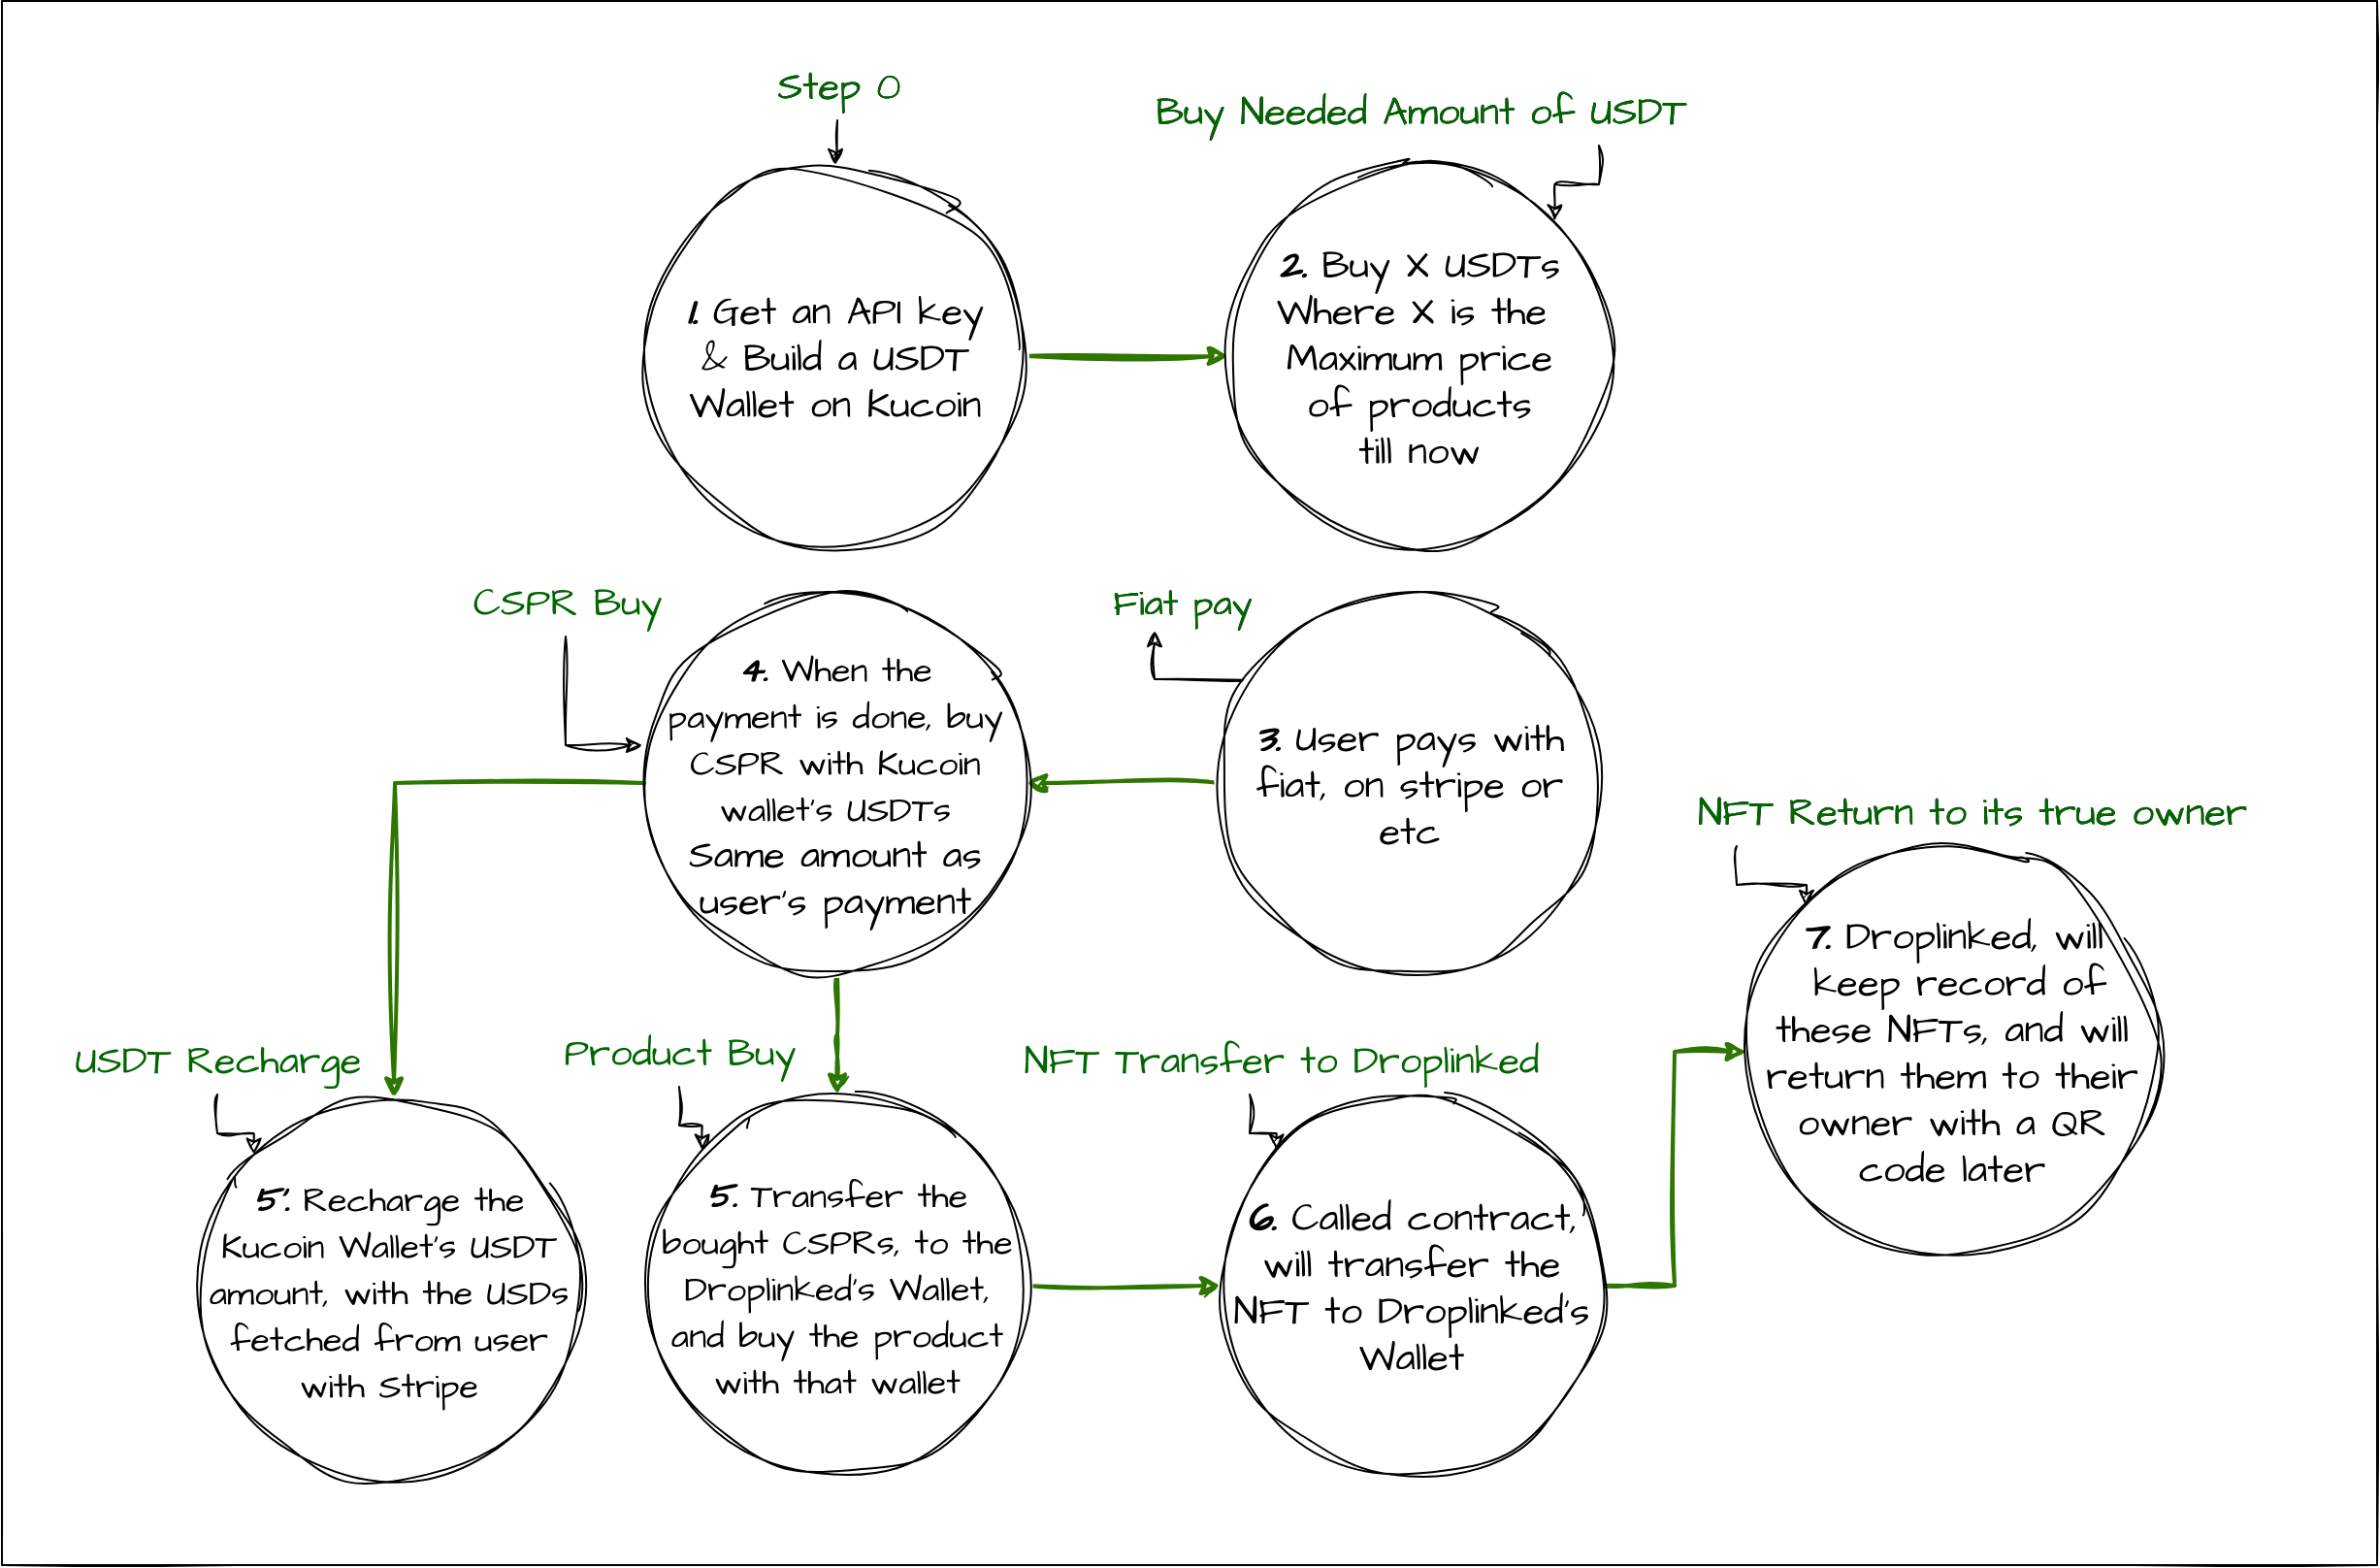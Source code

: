 <mxfile version="21.0.4" type="github">
  <diagram name="Page-1" id="x_wp75h8Lm1Aby5fqu9Z">
    <mxGraphModel dx="2087" dy="889" grid="0" gridSize="10" guides="1" tooltips="1" connect="1" arrows="1" fold="1" page="0" pageScale="1" pageWidth="827" pageHeight="1169" math="0" shadow="0">
      <root>
        <mxCell id="0" />
        <mxCell id="1" parent="0" />
        <mxCell id="TiJUaZuvHDLr-xOnbehj-45" value="" style="rounded=0;whiteSpace=wrap;html=1;sketch=1;hachureGap=4;jiggle=2;curveFitting=1;fontFamily=Architects Daughter;fontSource=https%3A%2F%2Ffonts.googleapis.com%2Fcss%3Ffamily%3DArchitects%2BDaughter;fontSize=20;" vertex="1" parent="1">
          <mxGeometry x="-304" y="63.5" width="1224" height="806" as="geometry" />
        </mxCell>
        <mxCell id="TiJUaZuvHDLr-xOnbehj-3" value="" style="edgeStyle=orthogonalEdgeStyle;rounded=0;sketch=1;hachureGap=4;jiggle=2;curveFitting=1;orthogonalLoop=1;jettySize=auto;html=1;fontFamily=Architects Daughter;fontSource=https%3A%2F%2Ffonts.googleapis.com%2Fcss%3Ffamily%3DArchitects%2BDaughter;fontSize=16;strokeWidth=2;shadow=0;jumpStyle=none;fillColor=#60a917;strokeColor=#2D7600;" edge="1" parent="1" source="TiJUaZuvHDLr-xOnbehj-1" target="TiJUaZuvHDLr-xOnbehj-2">
          <mxGeometry relative="1" as="geometry" />
        </mxCell>
        <mxCell id="TiJUaZuvHDLr-xOnbehj-1" value="&lt;b&gt;&lt;i&gt;1.&lt;/i&gt;&lt;/b&gt; Get an API key&lt;br&gt;&amp;amp; Build a USDT&lt;br&gt;Wallet on Kucoin" style="ellipse;whiteSpace=wrap;html=1;aspect=fixed;sketch=1;hachureGap=4;jiggle=2;curveFitting=1;fontFamily=Architects Daughter;fontSource=https%3A%2F%2Ffonts.googleapis.com%2Fcss%3Ffamily%3DArchitects%2BDaughter;fontSize=20;" vertex="1" parent="1">
          <mxGeometry x="27" y="148" width="197" height="197" as="geometry" />
        </mxCell>
        <mxCell id="TiJUaZuvHDLr-xOnbehj-2" value="&lt;b&gt;&lt;i&gt;2.&lt;/i&gt;&lt;/b&gt; Buy X USDTs&lt;br&gt;Where X is the&amp;nbsp;&lt;br&gt;Maximum price&lt;br&gt;of products&lt;br&gt;till now" style="ellipse;whiteSpace=wrap;html=1;aspect=fixed;sketch=1;hachureGap=4;jiggle=2;curveFitting=1;fontFamily=Architects Daughter;fontSource=https%3A%2F%2Ffonts.googleapis.com%2Fcss%3Ffamily%3DArchitects%2BDaughter;fontSize=20;" vertex="1" parent="1">
          <mxGeometry x="328" y="148" width="197" height="197" as="geometry" />
        </mxCell>
        <mxCell id="TiJUaZuvHDLr-xOnbehj-7" value="" style="edgeStyle=orthogonalEdgeStyle;rounded=0;sketch=1;hachureGap=4;jiggle=2;curveFitting=1;orthogonalLoop=1;jettySize=auto;html=1;fontFamily=Architects Daughter;fontSource=https%3A%2F%2Ffonts.googleapis.com%2Fcss%3Ffamily%3DArchitects%2BDaughter;fontSize=16;strokeWidth=2;shadow=0;jumpStyle=none;fillColor=#60a917;strokeColor=#2D7600;" edge="1" parent="1" source="TiJUaZuvHDLr-xOnbehj-4" target="TiJUaZuvHDLr-xOnbehj-6">
          <mxGeometry relative="1" as="geometry" />
        </mxCell>
        <mxCell id="TiJUaZuvHDLr-xOnbehj-8" value="&lt;font style=&quot;font-size: 19px;&quot;&gt;Fiat pay&lt;/font&gt;" style="edgeLabel;html=1;align=center;verticalAlign=middle;resizable=0;points=[];fontSize=20;fontFamily=Architects Daughter;fontStyle=0;labelBackgroundColor=none;" vertex="1" connectable="0" parent="TiJUaZuvHDLr-xOnbehj-7">
          <mxGeometry x="-0.273" relative="1" as="geometry">
            <mxPoint x="17" y="-93" as="offset" />
          </mxGeometry>
        </mxCell>
        <mxCell id="TiJUaZuvHDLr-xOnbehj-44" value="&lt;font style=&quot;font-size: 19px;&quot;&gt;Fiat pay&lt;/font&gt;" style="edgeLabel;html=1;align=center;verticalAlign=middle;resizable=0;points=[];fontSize=20;fontFamily=Architects Daughter;fontStyle=0;labelBackgroundColor=none;fontColor=#006600;" vertex="1" connectable="0" parent="TiJUaZuvHDLr-xOnbehj-7">
          <mxGeometry x="-0.273" relative="1" as="geometry">
            <mxPoint x="17" y="-93" as="offset" />
          </mxGeometry>
        </mxCell>
        <mxCell id="TiJUaZuvHDLr-xOnbehj-33" style="edgeStyle=orthogonalEdgeStyle;rounded=0;sketch=1;hachureGap=4;jiggle=2;curveFitting=1;orthogonalLoop=1;jettySize=auto;html=1;exitX=0;exitY=0;exitDx=0;exitDy=0;fontFamily=Architects Daughter;fontSource=https%3A%2F%2Ffonts.googleapis.com%2Fcss%3Ffamily%3DArchitects%2BDaughter;fontSize=16;" edge="1" parent="1" source="TiJUaZuvHDLr-xOnbehj-4">
          <mxGeometry relative="1" as="geometry">
            <mxPoint x="290" y="388" as="targetPoint" />
            <Array as="points">
              <mxPoint x="352" y="413" />
              <mxPoint x="290" y="413" />
            </Array>
          </mxGeometry>
        </mxCell>
        <mxCell id="TiJUaZuvHDLr-xOnbehj-4" value="&lt;b&gt;&lt;i&gt;3.&lt;/i&gt;&lt;/b&gt; User pays with&lt;br&gt;fiat, on stripe or etc" style="ellipse;whiteSpace=wrap;html=1;aspect=fixed;sketch=1;hachureGap=4;jiggle=2;curveFitting=1;fontFamily=Architects Daughter;fontSource=https%3A%2F%2Ffonts.googleapis.com%2Fcss%3Ffamily%3DArchitects%2BDaughter;fontSize=20;" vertex="1" parent="1">
          <mxGeometry x="323" y="368" width="197" height="197" as="geometry" />
        </mxCell>
        <mxCell id="TiJUaZuvHDLr-xOnbehj-13" style="edgeStyle=orthogonalEdgeStyle;rounded=0;sketch=1;hachureGap=4;jiggle=2;curveFitting=1;orthogonalLoop=1;jettySize=auto;html=1;entryX=0.5;entryY=0;entryDx=0;entryDy=0;fontFamily=Architects Daughter;fontSource=https%3A%2F%2Ffonts.googleapis.com%2Fcss%3Ffamily%3DArchitects%2BDaughter;fontSize=16;strokeWidth=2;shadow=0;jumpStyle=none;fillColor=#60a917;strokeColor=#2D7600;" edge="1" parent="1" source="TiJUaZuvHDLr-xOnbehj-6" target="TiJUaZuvHDLr-xOnbehj-12">
          <mxGeometry relative="1" as="geometry">
            <Array as="points">
              <mxPoint x="127" y="596" />
            </Array>
          </mxGeometry>
        </mxCell>
        <mxCell id="TiJUaZuvHDLr-xOnbehj-17" style="edgeStyle=orthogonalEdgeStyle;rounded=0;sketch=1;hachureGap=4;jiggle=2;curveFitting=1;orthogonalLoop=1;jettySize=auto;html=1;fontFamily=Architects Daughter;fontSource=https%3A%2F%2Ffonts.googleapis.com%2Fcss%3Ffamily%3DArchitects%2BDaughter;fontSize=16;strokeWidth=2;shadow=0;jumpStyle=none;fillColor=#60a917;strokeColor=#2D7600;" edge="1" parent="1" source="TiJUaZuvHDLr-xOnbehj-6">
          <mxGeometry relative="1" as="geometry">
            <mxPoint x="-102" y="629" as="targetPoint" />
          </mxGeometry>
        </mxCell>
        <mxCell id="TiJUaZuvHDLr-xOnbehj-6" value="&lt;font style=&quot;font-size: 18px;&quot;&gt;&lt;b&gt;&lt;i&gt;4.&lt;/i&gt;&lt;/b&gt; When the &lt;br&gt;payment is done, buy CSPR with Kucoin&lt;br&gt;wallet&#39;s USDTs&lt;br&gt;&lt;/font&gt;Same amount as user&#39;s payment" style="ellipse;whiteSpace=wrap;html=1;aspect=fixed;sketch=1;hachureGap=4;jiggle=2;curveFitting=1;fontFamily=Architects Daughter;fontSource=https%3A%2F%2Ffonts.googleapis.com%2Fcss%3Ffamily%3DArchitects%2BDaughter;fontSize=20;" vertex="1" parent="1">
          <mxGeometry x="27" y="368" width="197" height="197" as="geometry" />
        </mxCell>
        <mxCell id="TiJUaZuvHDLr-xOnbehj-25" value="" style="edgeStyle=orthogonalEdgeStyle;rounded=0;sketch=1;hachureGap=4;jiggle=2;curveFitting=1;orthogonalLoop=1;jettySize=auto;html=1;fontFamily=Architects Daughter;fontSource=https%3A%2F%2Ffonts.googleapis.com%2Fcss%3Ffamily%3DArchitects%2BDaughter;fontSize=16;strokeWidth=2;shadow=0;jumpStyle=none;fillColor=#60a917;strokeColor=#2D7600;" edge="1" parent="1" source="TiJUaZuvHDLr-xOnbehj-11" target="TiJUaZuvHDLr-xOnbehj-24">
          <mxGeometry relative="1" as="geometry" />
        </mxCell>
        <mxCell id="TiJUaZuvHDLr-xOnbehj-11" value="&lt;b&gt;&lt;i&gt;6.&lt;/i&gt;&lt;/b&gt; Called contract,&lt;br&gt;will transfer the NFT to Droplinked&#39;s Wallet" style="ellipse;whiteSpace=wrap;html=1;aspect=fixed;sketch=1;hachureGap=4;jiggle=2;curveFitting=1;fontFamily=Architects Daughter;fontSource=https%3A%2F%2Ffonts.googleapis.com%2Fcss%3Ffamily%3DArchitects%2BDaughter;fontSize=20;" vertex="1" parent="1">
          <mxGeometry x="324" y="627" width="197" height="197" as="geometry" />
        </mxCell>
        <mxCell id="TiJUaZuvHDLr-xOnbehj-21" style="edgeStyle=orthogonalEdgeStyle;rounded=0;sketch=1;hachureGap=4;jiggle=2;curveFitting=1;orthogonalLoop=1;jettySize=auto;html=1;entryX=0;entryY=0.5;entryDx=0;entryDy=0;fontFamily=Architects Daughter;fontSource=https%3A%2F%2Ffonts.googleapis.com%2Fcss%3Ffamily%3DArchitects%2BDaughter;fontSize=16;strokeWidth=2;shadow=0;jumpStyle=none;fillColor=#60a917;strokeColor=#2D7600;" edge="1" parent="1" source="TiJUaZuvHDLr-xOnbehj-12" target="TiJUaZuvHDLr-xOnbehj-11">
          <mxGeometry relative="1" as="geometry" />
        </mxCell>
        <mxCell id="TiJUaZuvHDLr-xOnbehj-12" value="&lt;span style=&quot;font-size: 18px;&quot;&gt;&lt;b&gt;&lt;i&gt;5.&lt;/i&gt;&lt;/b&gt; Transfer the bought CSPRs, to the Droplinked&#39;s Wallet,&lt;br&gt;and buy the product&lt;br&gt;with that wallet&lt;br&gt;&lt;/span&gt;" style="ellipse;whiteSpace=wrap;html=1;aspect=fixed;sketch=1;hachureGap=4;jiggle=2;curveFitting=1;fontFamily=Architects Daughter;fontSource=https%3A%2F%2Ffonts.googleapis.com%2Fcss%3Ffamily%3DArchitects%2BDaughter;fontSize=20;" vertex="1" parent="1">
          <mxGeometry x="28" y="627" width="197" height="197" as="geometry" />
        </mxCell>
        <mxCell id="TiJUaZuvHDLr-xOnbehj-35" style="edgeStyle=orthogonalEdgeStyle;rounded=0;sketch=1;hachureGap=4;jiggle=2;curveFitting=1;orthogonalLoop=1;jettySize=auto;html=1;entryX=-0.005;entryY=0.401;entryDx=0;entryDy=0;entryPerimeter=0;fontFamily=Architects Daughter;fontSource=https%3A%2F%2Ffonts.googleapis.com%2Fcss%3Ffamily%3DArchitects%2BDaughter;fontSize=16;" edge="1" parent="1" source="TiJUaZuvHDLr-xOnbehj-14" target="TiJUaZuvHDLr-xOnbehj-6">
          <mxGeometry relative="1" as="geometry" />
        </mxCell>
        <mxCell id="TiJUaZuvHDLr-xOnbehj-14" value="CSPR Buy" style="text;html=1;align=center;verticalAlign=middle;resizable=0;points=[];autosize=1;strokeColor=none;fillColor=none;fontSize=20;fontFamily=Architects Daughter;fontColor=#006600;" vertex="1" parent="1">
          <mxGeometry x="-71" y="355" width="115" height="36" as="geometry" />
        </mxCell>
        <mxCell id="TiJUaZuvHDLr-xOnbehj-40" style="edgeStyle=orthogonalEdgeStyle;rounded=0;sketch=1;hachureGap=4;jiggle=2;curveFitting=1;orthogonalLoop=1;jettySize=auto;html=1;entryX=0.5;entryY=0;entryDx=0;entryDy=0;fontFamily=Architects Daughter;fontSource=https%3A%2F%2Ffonts.googleapis.com%2Fcss%3Ffamily%3DArchitects%2BDaughter;fontSize=16;" edge="1" parent="1" source="TiJUaZuvHDLr-xOnbehj-15" target="TiJUaZuvHDLr-xOnbehj-1">
          <mxGeometry relative="1" as="geometry" />
        </mxCell>
        <mxCell id="TiJUaZuvHDLr-xOnbehj-15" value="Step 0" style="text;html=1;align=center;verticalAlign=middle;resizable=0;points=[];autosize=1;strokeColor=none;fillColor=none;fontSize=20;fontFamily=Architects Daughter;" vertex="1" parent="1">
          <mxGeometry x="85.5" y="89" width="82" height="36" as="geometry" />
        </mxCell>
        <mxCell id="TiJUaZuvHDLr-xOnbehj-31" style="edgeStyle=orthogonalEdgeStyle;rounded=0;sketch=1;hachureGap=4;jiggle=2;curveFitting=1;orthogonalLoop=1;jettySize=auto;html=1;entryX=1;entryY=0;entryDx=0;entryDy=0;fontFamily=Architects Daughter;fontSource=https%3A%2F%2Ffonts.googleapis.com%2Fcss%3Ffamily%3DArchitects%2BDaughter;fontSize=16;" edge="1" parent="1" source="TiJUaZuvHDLr-xOnbehj-16" target="TiJUaZuvHDLr-xOnbehj-2">
          <mxGeometry relative="1" as="geometry">
            <Array as="points">
              <mxPoint x="519" y="158" />
              <mxPoint x="496" y="158" />
            </Array>
          </mxGeometry>
        </mxCell>
        <mxCell id="TiJUaZuvHDLr-xOnbehj-16" value="Buy Needed Amount of USDT" style="text;html=1;align=center;verticalAlign=middle;resizable=0;points=[];autosize=1;strokeColor=none;fillColor=none;fontSize=20;fontFamily=Architects Daughter;" vertex="1" parent="1">
          <mxGeometry x="281" y="102" width="291" height="36" as="geometry" />
        </mxCell>
        <mxCell id="TiJUaZuvHDLr-xOnbehj-18" value="&lt;span style=&quot;font-size: 18px;&quot;&gt;&lt;b&gt;&lt;i&gt;5&#39;.&lt;/i&gt;&lt;/b&gt; Recharge the Kucoin Wallet&#39;s USDT amount, with the USDs fetched from user with Stripe&lt;br&gt;&lt;/span&gt;" style="ellipse;whiteSpace=wrap;html=1;aspect=fixed;sketch=1;hachureGap=4;jiggle=2;curveFitting=1;fontFamily=Architects Daughter;fontSource=https%3A%2F%2Ffonts.googleapis.com%2Fcss%3Ffamily%3DArchitects%2BDaughter;fontSize=20;" vertex="1" parent="1">
          <mxGeometry x="-203" y="629" width="197" height="197" as="geometry" />
        </mxCell>
        <mxCell id="TiJUaZuvHDLr-xOnbehj-37" style="edgeStyle=orthogonalEdgeStyle;rounded=0;sketch=1;hachureGap=4;jiggle=2;curveFitting=1;orthogonalLoop=1;jettySize=auto;html=1;entryX=0;entryY=0;entryDx=0;entryDy=0;fontFamily=Architects Daughter;fontSource=https%3A%2F%2Ffonts.googleapis.com%2Fcss%3Ffamily%3DArchitects%2BDaughter;fontSize=16;" edge="1" parent="1" source="TiJUaZuvHDLr-xOnbehj-19" target="TiJUaZuvHDLr-xOnbehj-18">
          <mxGeometry relative="1" as="geometry" />
        </mxCell>
        <mxCell id="TiJUaZuvHDLr-xOnbehj-19" value="USDT Recharge" style="text;html=1;align=center;verticalAlign=middle;resizable=0;points=[];autosize=1;strokeColor=none;fillColor=none;fontSize=20;fontFamily=Architects Daughter;fontColor=#006600;" vertex="1" parent="1">
          <mxGeometry x="-276" y="591" width="166" height="36" as="geometry" />
        </mxCell>
        <mxCell id="TiJUaZuvHDLr-xOnbehj-36" style="edgeStyle=orthogonalEdgeStyle;rounded=0;sketch=1;hachureGap=4;jiggle=2;curveFitting=1;orthogonalLoop=1;jettySize=auto;html=1;entryX=0;entryY=0;entryDx=0;entryDy=0;fontFamily=Architects Daughter;fontSource=https%3A%2F%2Ffonts.googleapis.com%2Fcss%3Ffamily%3DArchitects%2BDaughter;fontSize=16;" edge="1" parent="1" source="TiJUaZuvHDLr-xOnbehj-20" target="TiJUaZuvHDLr-xOnbehj-12">
          <mxGeometry relative="1" as="geometry" />
        </mxCell>
        <mxCell id="TiJUaZuvHDLr-xOnbehj-20" value="Product Buy" style="text;html=1;align=center;verticalAlign=middle;resizable=0;points=[];autosize=1;strokeColor=none;fillColor=none;fontSize=20;fontFamily=Architects Daughter;fontColor=#006600;" vertex="1" parent="1">
          <mxGeometry x="-24" y="587" width="138" height="36" as="geometry" />
        </mxCell>
        <mxCell id="TiJUaZuvHDLr-xOnbehj-38" style="edgeStyle=orthogonalEdgeStyle;rounded=0;sketch=1;hachureGap=4;jiggle=2;curveFitting=1;orthogonalLoop=1;jettySize=auto;html=1;entryX=0;entryY=0;entryDx=0;entryDy=0;fontFamily=Architects Daughter;fontSource=https%3A%2F%2Ffonts.googleapis.com%2Fcss%3Ffamily%3DArchitects%2BDaughter;fontSize=16;" edge="1" parent="1" source="TiJUaZuvHDLr-xOnbehj-22" target="TiJUaZuvHDLr-xOnbehj-11">
          <mxGeometry relative="1" as="geometry">
            <Array as="points">
              <mxPoint x="339" y="647" />
              <mxPoint x="353" y="647" />
            </Array>
          </mxGeometry>
        </mxCell>
        <mxCell id="TiJUaZuvHDLr-xOnbehj-22" value="NFT Transfer to Droplinked" style="text;html=1;align=center;verticalAlign=middle;resizable=0;points=[];autosize=1;strokeColor=none;fillColor=none;fontSize=20;fontFamily=Architects Daughter;fontColor=#006600;" vertex="1" parent="1">
          <mxGeometry x="213" y="591" width="284" height="36" as="geometry" />
        </mxCell>
        <mxCell id="TiJUaZuvHDLr-xOnbehj-24" value="&lt;b&gt;&lt;i&gt;7.&lt;/i&gt;&lt;/b&gt; Droplinked, will&lt;br&gt;&amp;nbsp;keep record of these NFTs, and will return them to their owner with a QR code later" style="ellipse;whiteSpace=wrap;html=1;aspect=fixed;sketch=1;hachureGap=4;jiggle=2;curveFitting=1;fontFamily=Architects Daughter;fontSource=https%3A%2F%2Ffonts.googleapis.com%2Fcss%3Ffamily%3DArchitects%2BDaughter;fontSize=20;" vertex="1" parent="1">
          <mxGeometry x="595" y="499" width="212" height="212" as="geometry" />
        </mxCell>
        <mxCell id="TiJUaZuvHDLr-xOnbehj-30" style="edgeStyle=orthogonalEdgeStyle;rounded=0;sketch=1;hachureGap=4;jiggle=2;curveFitting=1;orthogonalLoop=1;jettySize=auto;html=1;entryX=0;entryY=0;entryDx=0;entryDy=0;fontFamily=Architects Daughter;fontSource=https%3A%2F%2Ffonts.googleapis.com%2Fcss%3Ffamily%3DArchitects%2BDaughter;fontSize=16;" edge="1" parent="1" source="TiJUaZuvHDLr-xOnbehj-26" target="TiJUaZuvHDLr-xOnbehj-24">
          <mxGeometry relative="1" as="geometry">
            <Array as="points">
              <mxPoint x="590" y="519" />
              <mxPoint x="626" y="519" />
            </Array>
          </mxGeometry>
        </mxCell>
        <mxCell id="TiJUaZuvHDLr-xOnbehj-26" value="NFT Return to its true owner" style="text;html=1;align=center;verticalAlign=middle;resizable=0;points=[];autosize=1;strokeColor=none;fillColor=none;fontSize=20;fontFamily=Architects Daughter;" vertex="1" parent="1">
          <mxGeometry x="560" y="463" width="301" height="36" as="geometry" />
        </mxCell>
        <mxCell id="TiJUaZuvHDLr-xOnbehj-41" value="NFT Return to its true owner" style="text;html=1;align=center;verticalAlign=middle;resizable=0;points=[];autosize=1;strokeColor=none;fillColor=none;fontSize=20;fontFamily=Architects Daughter;fontColor=#006600;" vertex="1" parent="1">
          <mxGeometry x="560" y="463" width="301" height="36" as="geometry" />
        </mxCell>
        <mxCell id="TiJUaZuvHDLr-xOnbehj-42" value="Buy Needed Amount of USDT" style="text;html=1;align=center;verticalAlign=middle;resizable=0;points=[];autosize=1;strokeColor=none;fillColor=none;fontSize=20;fontFamily=Architects Daughter;fontColor=#006600;" vertex="1" parent="1">
          <mxGeometry x="281" y="102" width="291" height="36" as="geometry" />
        </mxCell>
        <mxCell id="TiJUaZuvHDLr-xOnbehj-43" value="Step 0" style="text;html=1;align=center;verticalAlign=middle;resizable=0;points=[];autosize=1;strokeColor=none;fillColor=none;fontSize=20;fontFamily=Architects Daughter;fontColor=#006600;" vertex="1" parent="1">
          <mxGeometry x="85.5" y="89" width="82" height="36" as="geometry" />
        </mxCell>
      </root>
    </mxGraphModel>
  </diagram>
</mxfile>
